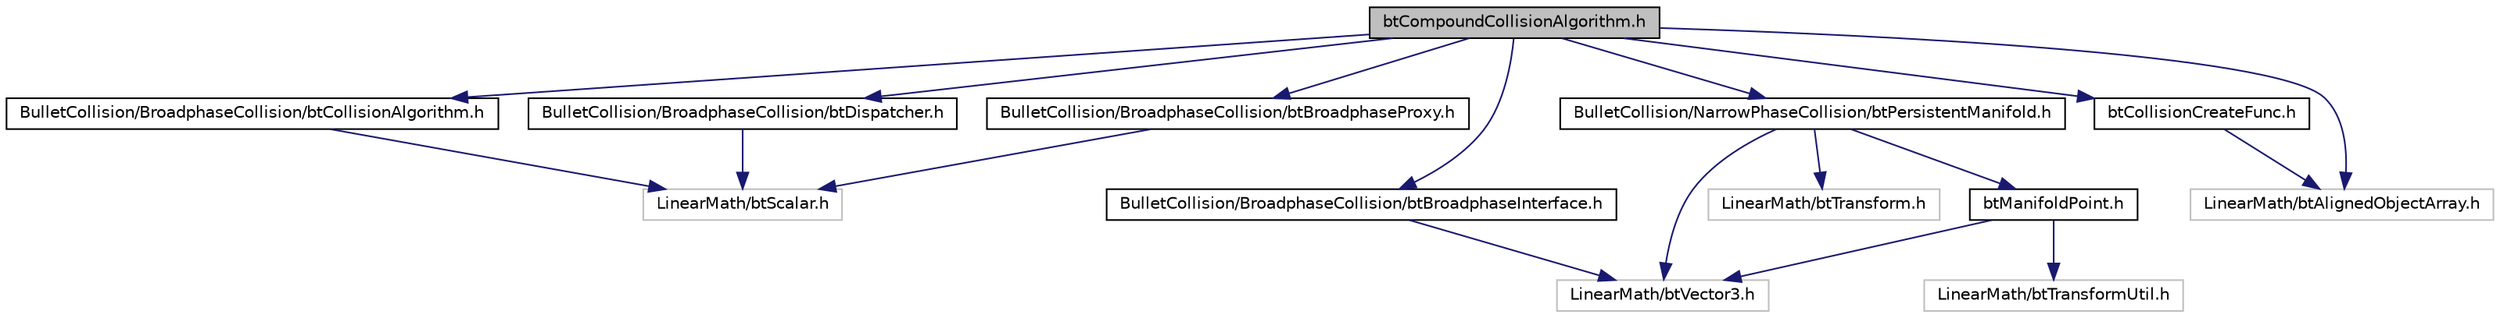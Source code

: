 digraph G
{
  edge [fontname="Helvetica",fontsize="10",labelfontname="Helvetica",labelfontsize="10"];
  node [fontname="Helvetica",fontsize="10",shape=record];
  Node1 [label="btCompoundCollisionAlgorithm.h",height=0.2,width=0.4,color="black", fillcolor="grey75", style="filled" fontcolor="black"];
  Node1 -> Node2 [color="midnightblue",fontsize="10",style="solid",fontname="Helvetica"];
  Node2 [label="BulletCollision/BroadphaseCollision/btCollisionAlgorithm.h",height=0.2,width=0.4,color="black", fillcolor="white", style="filled",URL="$btCollisionAlgorithm_8h.html"];
  Node2 -> Node3 [color="midnightblue",fontsize="10",style="solid",fontname="Helvetica"];
  Node3 [label="LinearMath/btScalar.h",height=0.2,width=0.4,color="grey75", fillcolor="white", style="filled"];
  Node1 -> Node4 [color="midnightblue",fontsize="10",style="solid",fontname="Helvetica"];
  Node4 [label="BulletCollision/BroadphaseCollision/btDispatcher.h",height=0.2,width=0.4,color="black", fillcolor="white", style="filled",URL="$btDispatcher_8h.html"];
  Node4 -> Node3 [color="midnightblue",fontsize="10",style="solid",fontname="Helvetica"];
  Node1 -> Node5 [color="midnightblue",fontsize="10",style="solid",fontname="Helvetica"];
  Node5 [label="BulletCollision/BroadphaseCollision/btBroadphaseInterface.h",height=0.2,width=0.4,color="black", fillcolor="white", style="filled",URL="$btBroadphaseInterface_8h.html"];
  Node5 -> Node6 [color="midnightblue",fontsize="10",style="solid",fontname="Helvetica"];
  Node6 [label="LinearMath/btVector3.h",height=0.2,width=0.4,color="grey75", fillcolor="white", style="filled"];
  Node1 -> Node7 [color="midnightblue",fontsize="10",style="solid",fontname="Helvetica"];
  Node7 [label="BulletCollision/NarrowPhaseCollision/btPersistentManifold.h",height=0.2,width=0.4,color="black", fillcolor="white", style="filled",URL="$btPersistentManifold_8h.html"];
  Node7 -> Node6 [color="midnightblue",fontsize="10",style="solid",fontname="Helvetica"];
  Node7 -> Node8 [color="midnightblue",fontsize="10",style="solid",fontname="Helvetica"];
  Node8 [label="LinearMath/btTransform.h",height=0.2,width=0.4,color="grey75", fillcolor="white", style="filled"];
  Node7 -> Node9 [color="midnightblue",fontsize="10",style="solid",fontname="Helvetica"];
  Node9 [label="btManifoldPoint.h",height=0.2,width=0.4,color="black", fillcolor="white", style="filled",URL="$btManifoldPoint_8h.html"];
  Node9 -> Node6 [color="midnightblue",fontsize="10",style="solid",fontname="Helvetica"];
  Node9 -> Node10 [color="midnightblue",fontsize="10",style="solid",fontname="Helvetica"];
  Node10 [label="LinearMath/btTransformUtil.h",height=0.2,width=0.4,color="grey75", fillcolor="white", style="filled"];
  Node1 -> Node11 [color="midnightblue",fontsize="10",style="solid",fontname="Helvetica"];
  Node11 [label="BulletCollision/BroadphaseCollision/btBroadphaseProxy.h",height=0.2,width=0.4,color="black", fillcolor="white", style="filled",URL="$btBroadphaseProxy_8h.html"];
  Node11 -> Node3 [color="midnightblue",fontsize="10",style="solid",fontname="Helvetica"];
  Node1 -> Node12 [color="midnightblue",fontsize="10",style="solid",fontname="Helvetica"];
  Node12 [label="btCollisionCreateFunc.h",height=0.2,width=0.4,color="black", fillcolor="white", style="filled",URL="$btCollisionCreateFunc_8h.html"];
  Node12 -> Node13 [color="midnightblue",fontsize="10",style="solid",fontname="Helvetica"];
  Node13 [label="LinearMath/btAlignedObjectArray.h",height=0.2,width=0.4,color="grey75", fillcolor="white", style="filled"];
  Node1 -> Node13 [color="midnightblue",fontsize="10",style="solid",fontname="Helvetica"];
}
